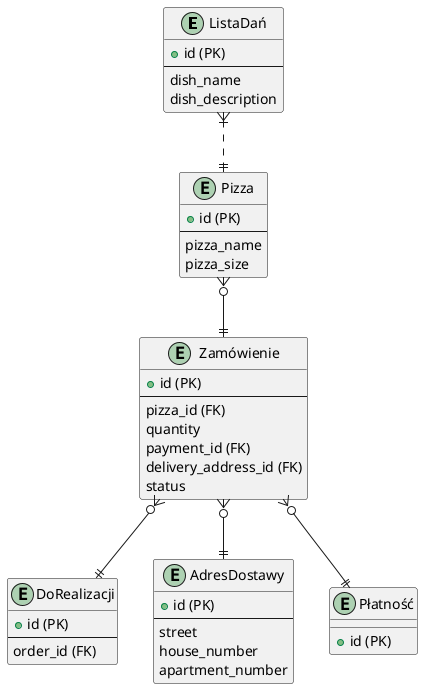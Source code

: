 @startuml
entity "ListaDań" as Menu {
  +id (PK)
  --
  dish_name
  dish_description
}

entity "DoRealizacji" as ToBeProcessed {
  +id (PK)
  --
  order_id (FK)
}

entity "Pizza" as Pizza {
  +id (PK)
  --
  pizza_name
  pizza_size
}

entity "AdresDostawy" as DeliveryAddress {
  +id (PK)
  --
  street
  house_number
  apartment_number
}

entity "Zamówienie" as Order {
  +id (PK)
  --
  pizza_id (FK)
  quantity
  payment_id (FK)
  delivery_address_id (FK)
  status
}

entity "Płatność" as Payment {
  +id (PK)
}

Menu }|..|| Pizza
Pizza }o--|| Order
Order }o--|| ToBeProcessed
Order }o--|| DeliveryAddress
Order }o--|| Payment
@enduml